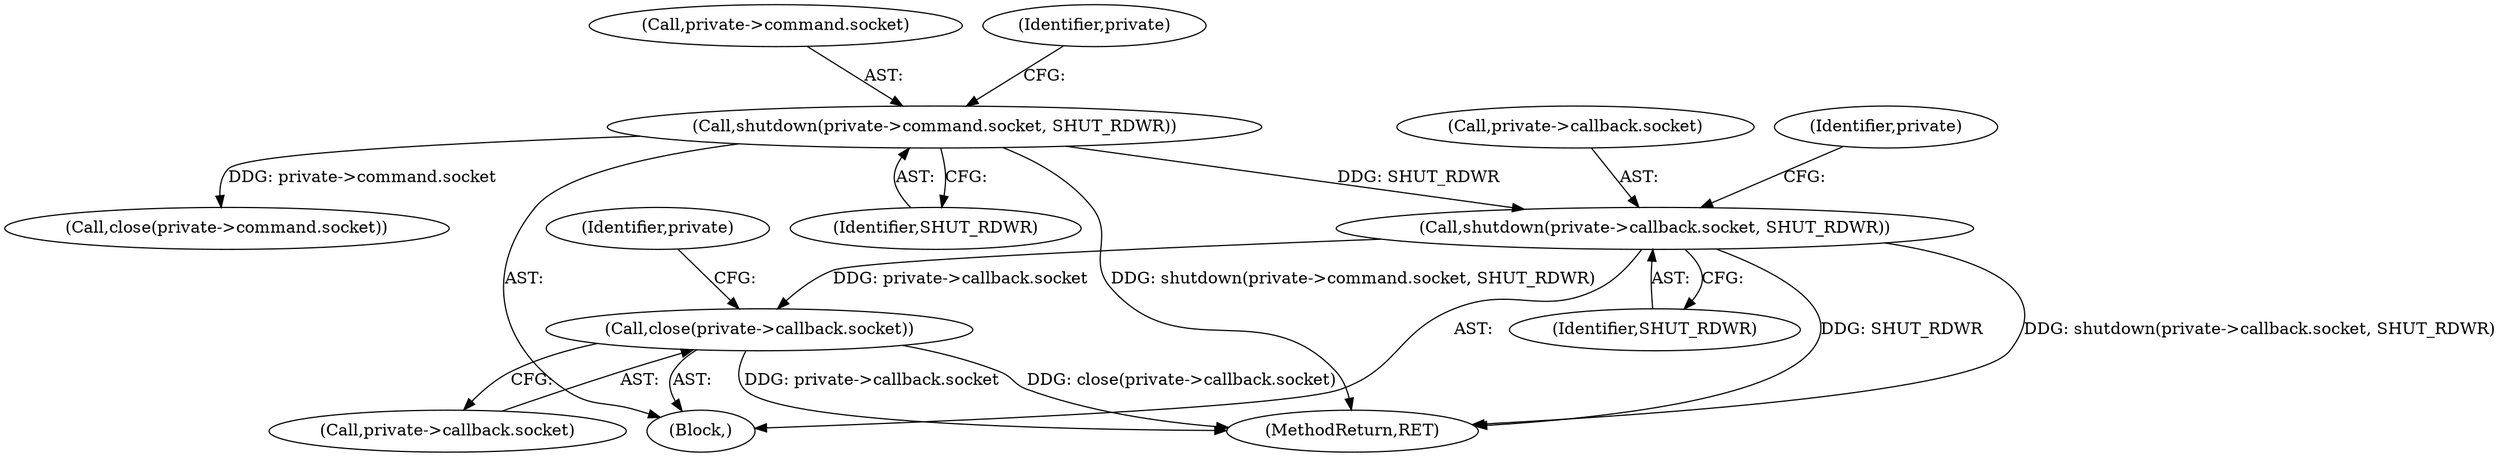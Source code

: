 digraph "1_pacemaker_564f7cc2a51dcd2f28ab12a13394f31be5aa3c93_9@API" {
"1000131" [label="(Call,close(private->callback.socket))"];
"1000118" [label="(Call,shutdown(private->callback.socket, SHUT_RDWR))"];
"1000111" [label="(Call,shutdown(private->command.socket, SHUT_RDWR))"];
"1000132" [label="(Call,private->callback.socket)"];
"1000124" [label="(Identifier,SHUT_RDWR)"];
"1000117" [label="(Identifier,SHUT_RDWR)"];
"1000125" [label="(Call,close(private->command.socket))"];
"1000119" [label="(Call,private->callback.socket)"];
"1000128" [label="(Identifier,private)"];
"1000191" [label="(MethodReturn,RET)"];
"1000140" [label="(Identifier,private)"];
"1000111" [label="(Call,shutdown(private->command.socket, SHUT_RDWR))"];
"1000112" [label="(Call,private->command.socket)"];
"1000131" [label="(Call,close(private->callback.socket))"];
"1000121" [label="(Identifier,private)"];
"1000104" [label="(Block,)"];
"1000118" [label="(Call,shutdown(private->callback.socket, SHUT_RDWR))"];
"1000131" -> "1000104"  [label="AST: "];
"1000131" -> "1000132"  [label="CFG: "];
"1000132" -> "1000131"  [label="AST: "];
"1000140" -> "1000131"  [label="CFG: "];
"1000131" -> "1000191"  [label="DDG: private->callback.socket"];
"1000131" -> "1000191"  [label="DDG: close(private->callback.socket)"];
"1000118" -> "1000131"  [label="DDG: private->callback.socket"];
"1000118" -> "1000104"  [label="AST: "];
"1000118" -> "1000124"  [label="CFG: "];
"1000119" -> "1000118"  [label="AST: "];
"1000124" -> "1000118"  [label="AST: "];
"1000128" -> "1000118"  [label="CFG: "];
"1000118" -> "1000191"  [label="DDG: shutdown(private->callback.socket, SHUT_RDWR)"];
"1000118" -> "1000191"  [label="DDG: SHUT_RDWR"];
"1000111" -> "1000118"  [label="DDG: SHUT_RDWR"];
"1000111" -> "1000104"  [label="AST: "];
"1000111" -> "1000117"  [label="CFG: "];
"1000112" -> "1000111"  [label="AST: "];
"1000117" -> "1000111"  [label="AST: "];
"1000121" -> "1000111"  [label="CFG: "];
"1000111" -> "1000191"  [label="DDG: shutdown(private->command.socket, SHUT_RDWR)"];
"1000111" -> "1000125"  [label="DDG: private->command.socket"];
}
